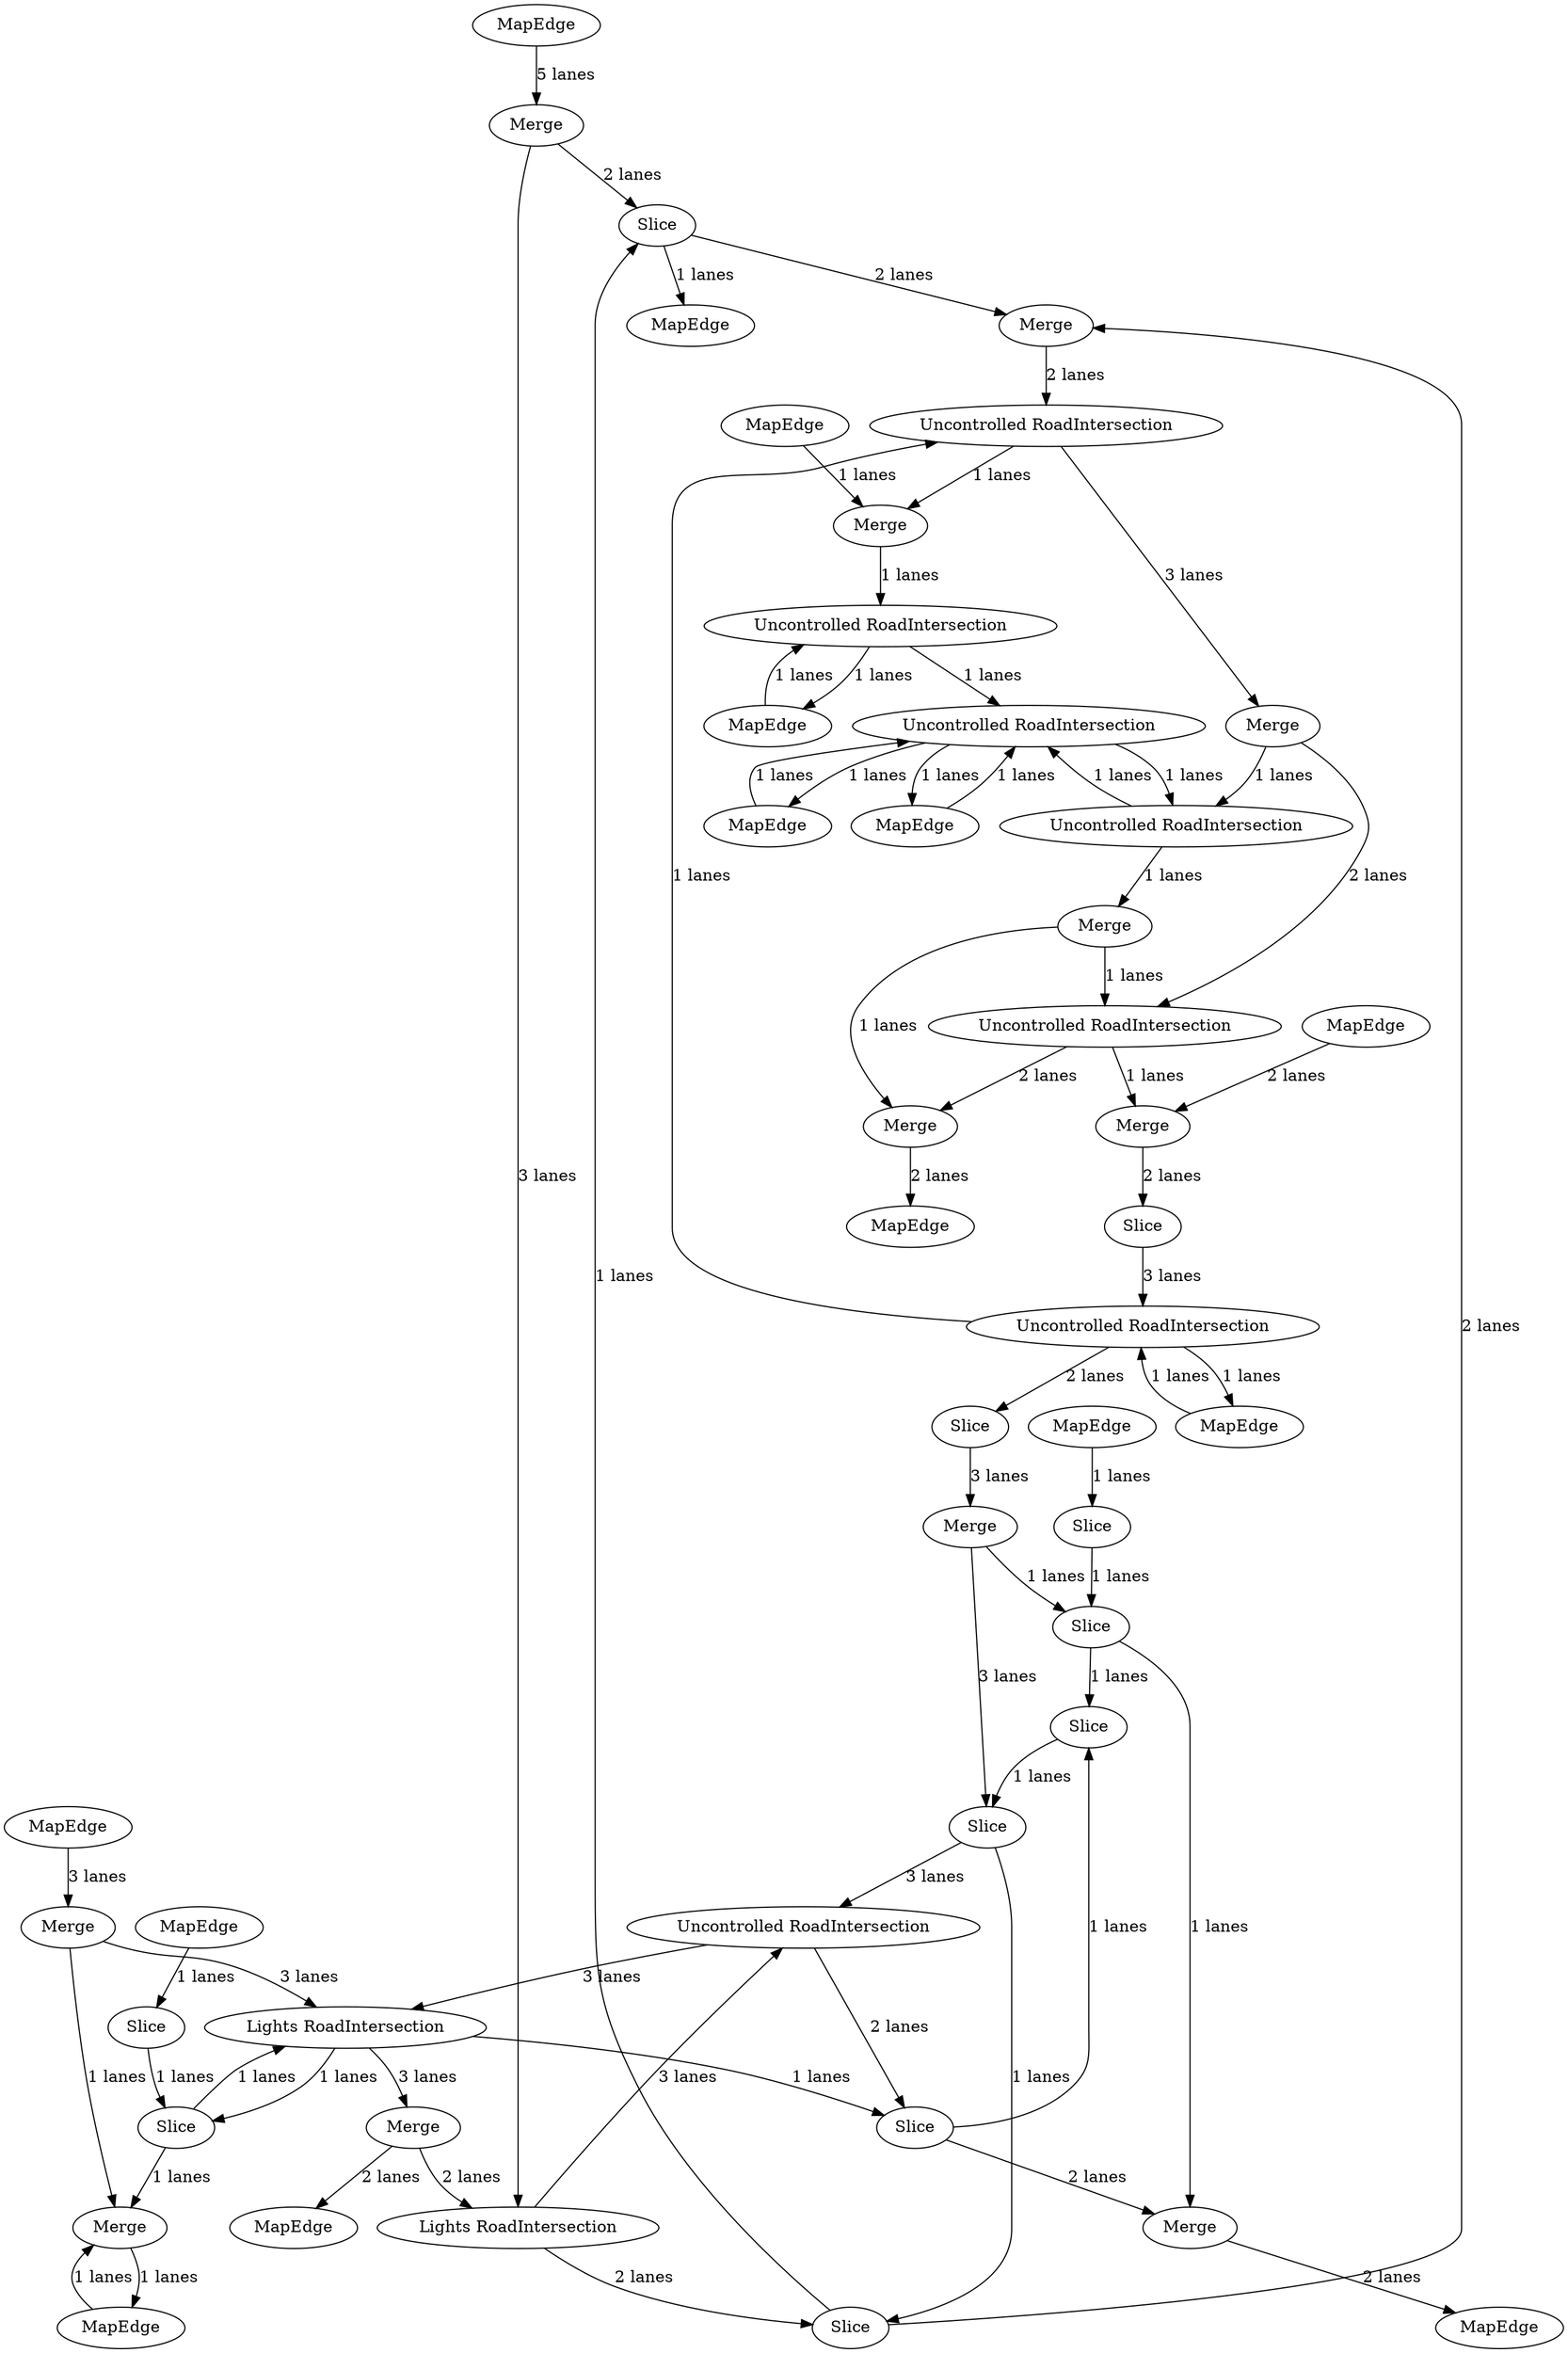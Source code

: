 digraph {
    0 [ label = "Merge" ]
    1 [ label = "Merge" ]
    2 [ label = "Merge" ]
    3 [ label = "Uncontrolled RoadIntersection" ]
    4 [ label = "MapEdge" ]
    5 [ label = "Merge" ]
    6 [ label = "Uncontrolled RoadIntersection" ]
    7 [ label = "MapEdge" ]
    8 [ label = "MapEdge" ]
    9 [ label = "Slice" ]
    10 [ label = "Slice" ]
    11 [ label = "Slice" ]
    12 [ label = "Uncontrolled RoadIntersection" ]
    13 [ label = "Merge" ]
    14 [ label = "Slice" ]
    15 [ label = "Merge" ]
    16 [ label = "Uncontrolled RoadIntersection" ]
    17 [ label = "Merge" ]
    18 [ label = "Merge" ]
    19 [ label = "Merge" ]
    20 [ label = "MapEdge" ]
    21 [ label = "Lights RoadIntersection" ]
    22 [ label = "Merge" ]
    23 [ label = "MapEdge" ]
    24 [ label = "Slice" ]
    25 [ label = "Uncontrolled RoadIntersection" ]
    26 [ label = "MapEdge" ]
    27 [ label = "Merge" ]
    28 [ label = "MapEdge" ]
    29 [ label = "Slice" ]
    30 [ label = "Slice" ]
    31 [ label = "Uncontrolled RoadIntersection" ]
    32 [ label = "Uncontrolled RoadIntersection" ]
    33 [ label = "MapEdge" ]
    34 [ label = "MapEdge" ]
    35 [ label = "Merge" ]
    36 [ label = "MapEdge" ]
    37 [ label = "MapEdge" ]
    38 [ label = "MapEdge" ]
    39 [ label = "Slice" ]
    40 [ label = "MapEdge" ]
    41 [ label = "MapEdge" ]
    42 [ label = "Slice" ]
    43 [ label = "MapEdge" ]
    44 [ label = "Slice" ]
    45 [ label = "Lights RoadIntersection" ]
    46 [ label = "Slice" ]
    0 -> 9 [ label = "2 lanes" ]
    9 -> 1 [ label = "2 lanes" ]
    2 -> 3 [ label = "1 lanes" ]
    4 -> 5 [ label = "1 lanes" ]
    6 -> 7 [ label = "1 lanes" ]
    7 -> 6 [ label = "1 lanes" ]
    9 -> 8 [ label = "1 lanes" ]
    24 -> 9 [ label = "1 lanes" ]
    29 -> 24 [ label = "1 lanes" ]
    10 -> 29 [ label = "1 lanes" ]
    14 -> 10 [ label = "1 lanes" ]
    11 -> 14 [ label = "1 lanes" ]
    5 -> 6 [ label = "1 lanes" ]
    6 -> 12 [ label = "1 lanes" ]
    13 -> 14 [ label = "1 lanes" ]
    14 -> 15 [ label = "1 lanes" ]
    16 -> 44 [ label = "2 lanes" ]
    17 -> 18 [ label = "1 lanes" ]
    19 -> 3 [ label = "2 lanes" ]
    18 -> 20 [ label = "1 lanes" ]
    20 -> 18 [ label = "1 lanes" ]
    21 -> 16 [ label = "3 lanes" ]
    45 -> 22 [ label = "3 lanes" ]
    22 -> 23 [ label = "2 lanes" ]
    16 -> 45 [ label = "3 lanes" ]
    22 -> 21 [ label = "2 lanes" ]
    21 -> 24 [ label = "2 lanes" ]
    24 -> 1 [ label = "2 lanes" ]
    45 -> 46 [ label = "1 lanes" ]
    46 -> 18 [ label = "1 lanes" ]
    19 -> 25 [ label = "1 lanes" ]
    25 -> 12 [ label = "1 lanes" ]
    12 -> 25 [ label = "1 lanes" ]
    12 -> 26 [ label = "1 lanes" ]
    26 -> 12 [ label = "1 lanes" ]
    2 -> 27 [ label = "1 lanes" ]
    28 -> 17 [ label = "3 lanes" ]
    17 -> 45 [ label = "3 lanes" ]
    13 -> 29 [ label = "3 lanes" ]
    29 -> 16 [ label = "3 lanes" ]
    30 -> 13 [ label = "3 lanes" ]
    31 -> 32 [ label = "1 lanes" ]
    33 -> 31 [ label = "1 lanes" ]
    31 -> 33 [ label = "1 lanes" ]
    34 -> 35 [ label = "2 lanes" ]
    1 -> 32 [ label = "2 lanes" ]
    32 -> 5 [ label = "1 lanes" ]
    12 -> 36 [ label = "1 lanes" ]
    36 -> 12 [ label = "1 lanes" ]
    44 -> 15 [ label = "2 lanes" ]
    15 -> 37 [ label = "2 lanes" ]
    0 -> 21 [ label = "3 lanes" ]
    27 -> 38 [ label = "2 lanes" ]
    32 -> 19 [ label = "3 lanes" ]
    39 -> 31 [ label = "3 lanes" ]
    3 -> 35 [ label = "1 lanes" ]
    35 -> 39 [ label = "2 lanes" ]
    3 -> 27 [ label = "2 lanes" ]
    40 -> 11 [ label = "1 lanes" ]
    41 -> 0 [ label = "5 lanes" ]
    43 -> 42 [ label = "1 lanes" ]
    44 -> 10 [ label = "1 lanes" ]
    45 -> 44 [ label = "1 lanes" ]
    46 -> 45 [ label = "1 lanes" ]
    42 -> 46 [ label = "1 lanes" ]
    25 -> 2 [ label = "1 lanes" ]
    31 -> 30 [ label = "2 lanes" ]
}
